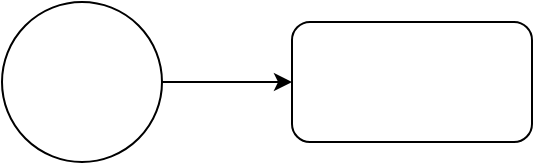 <mxfile version="26.0.5">
  <diagram name="Page-1" id="mGNqFpztsnsf9K9XMStc">
    <mxGraphModel dx="794" dy="458" grid="1" gridSize="10" guides="1" tooltips="1" connect="1" arrows="1" fold="1" page="1" pageScale="1" pageWidth="850" pageHeight="1100" math="0" shadow="0">
      <root>
        <mxCell id="0" />
        <mxCell id="1" parent="0" />
        <mxCell id="q6pP8u9bDyrXuDX7M99N-3" style="edgeStyle=orthogonalEdgeStyle;rounded=0;orthogonalLoop=1;jettySize=auto;html=1;entryX=0;entryY=0.5;entryDx=0;entryDy=0;" edge="1" parent="1" source="q6pP8u9bDyrXuDX7M99N-1" target="q6pP8u9bDyrXuDX7M99N-2">
          <mxGeometry relative="1" as="geometry" />
        </mxCell>
        <mxCell id="q6pP8u9bDyrXuDX7M99N-1" value="" style="ellipse;whiteSpace=wrap;html=1;aspect=fixed;" vertex="1" parent="1">
          <mxGeometry x="345" y="110" width="80" height="80" as="geometry" />
        </mxCell>
        <mxCell id="q6pP8u9bDyrXuDX7M99N-2" value="" style="rounded=1;whiteSpace=wrap;html=1;" vertex="1" parent="1">
          <mxGeometry x="490" y="120" width="120" height="60" as="geometry" />
        </mxCell>
      </root>
    </mxGraphModel>
  </diagram>
</mxfile>
